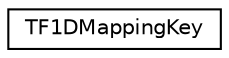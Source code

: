digraph "Graphical Class Hierarchy"
{
  edge [fontname="Helvetica",fontsize="10",labelfontname="Helvetica",labelfontsize="10"];
  node [fontname="Helvetica",fontsize="10",shape=record];
  rankdir="LR";
  Node0 [label="TF1DMappingKey",height=0.2,width=0.4,color="black", fillcolor="white", style="filled",URL="$class_t_f1_d_mapping_key.html"];
}
